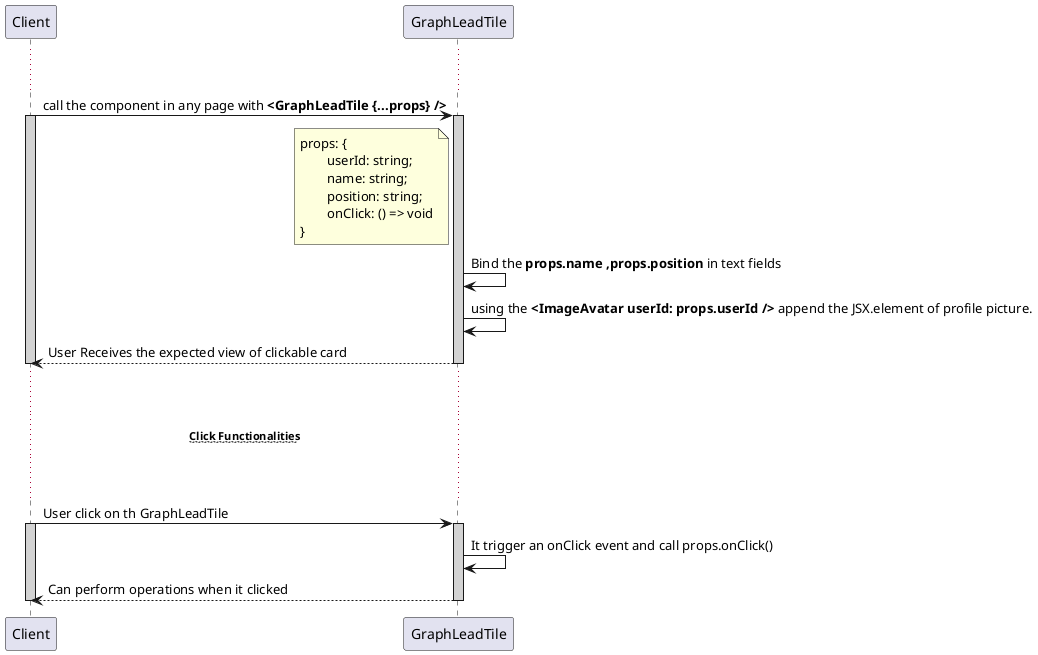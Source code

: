 @startuml GraphLeadTile

participant Client 
participant GraphLeadTile
... ...
Client -> GraphLeadTile : call the component in any page with **<GraphLeadTile {...props} />**
activate Client #D3D3D3
activate GraphLeadTile #D3D3D3
    note left of GraphLeadTile : props: {\n\tuserId: string;\n\tname: string;\n\tposition: string;\n\tonClick: () => void\n}
    GraphLeadTile -> GraphLeadTile : Bind the **props.name ,props.position** in text fields
    GraphLeadTile -> GraphLeadTile : using the **<ImageAvatar userId: props.userId />** append the JSX.element of profile picture.
    Client <-- GraphLeadTile : User Receives the expected view of clickable card
deactivate GraphLeadTile
deactivate Client

... ...
...~~**Click Functionalities**~~...
... ...

Client -> GraphLeadTile : User click on th GraphLeadTile
activate Client #D3D3D3
activate GraphLeadTile #D3D3D3
    GraphLeadTile -> GraphLeadTile : It trigger an onClick event and call props.onClick()
    Client <-- GraphLeadTile : Can perform operations when it clicked 
deactivate GraphLeadTile
deactivate Client


@enduml
